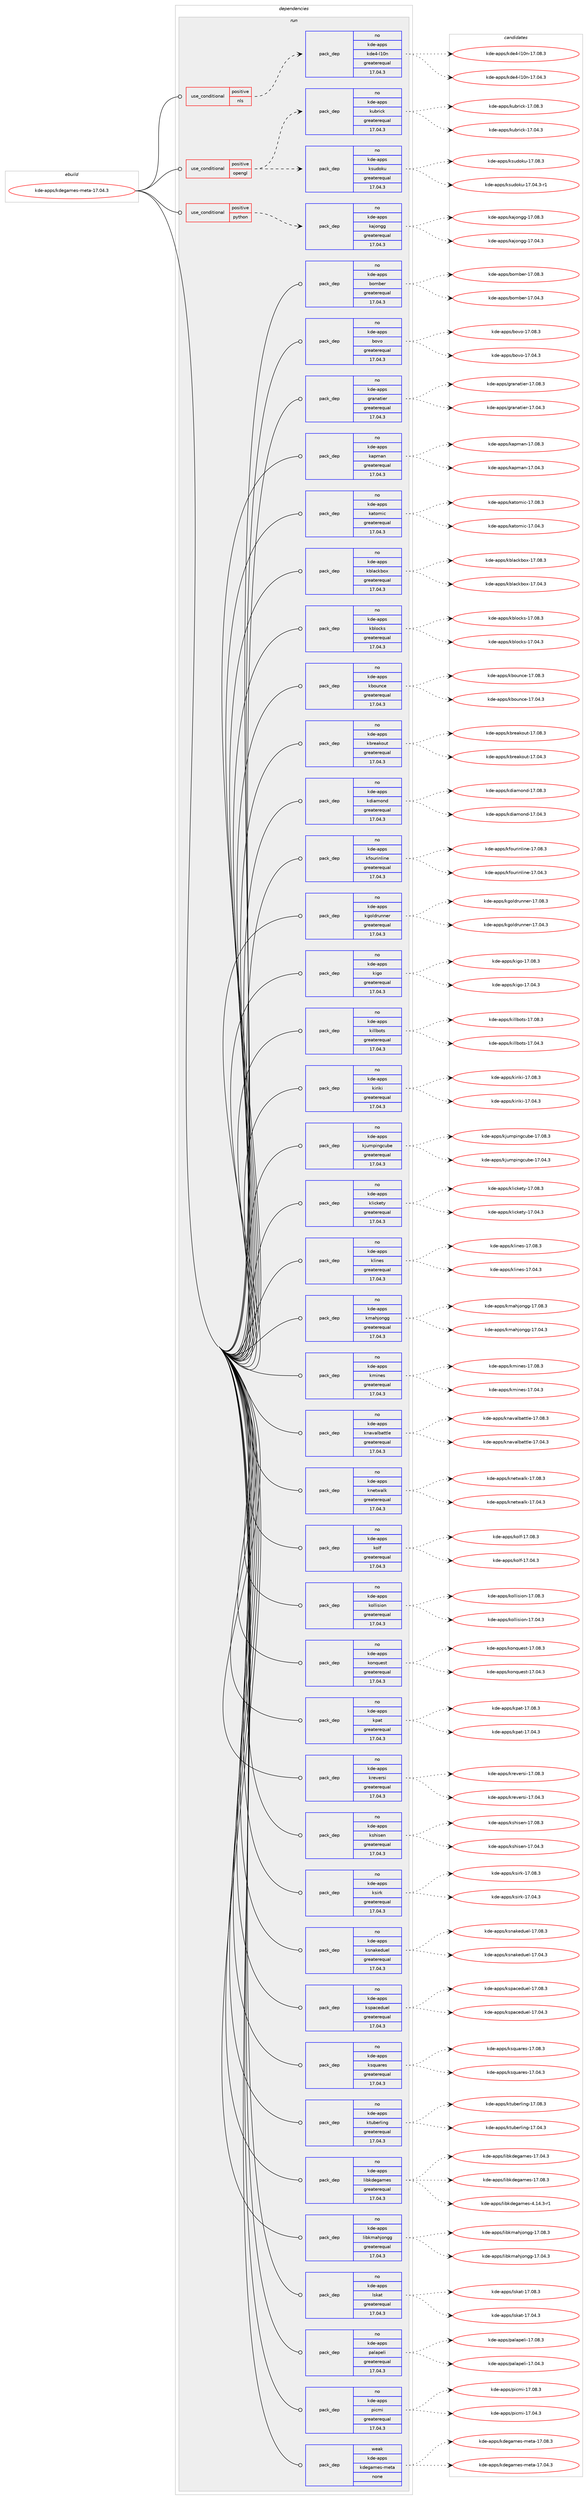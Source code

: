 digraph prolog {

# *************
# Graph options
# *************

newrank=true;
concentrate=true;
compound=true;
graph [rankdir=LR,fontname=Helvetica,fontsize=10,ranksep=1.5];#, ranksep=2.5, nodesep=0.2];
edge  [arrowhead=vee];
node  [fontname=Helvetica,fontsize=10];

# **********
# The ebuild
# **********

subgraph cluster_leftcol {
color=gray;
rank=same;
label=<<i>ebuild</i>>;
id [label="kde-apps/kdegames-meta-17.04.3", color=red, width=4, href="../kde-apps/kdegames-meta-17.04.3.svg"];
}

# ****************
# The dependencies
# ****************

subgraph cluster_midcol {
color=gray;
label=<<i>dependencies</i>>;
subgraph cluster_compile {
fillcolor="#eeeeee";
style=filled;
label=<<i>compile</i>>;
}
subgraph cluster_compileandrun {
fillcolor="#eeeeee";
style=filled;
label=<<i>compile and run</i>>;
}
subgraph cluster_run {
fillcolor="#eeeeee";
style=filled;
label=<<i>run</i>>;
subgraph cond82659 {
dependency318206 [label=<<TABLE BORDER="0" CELLBORDER="1" CELLSPACING="0" CELLPADDING="4"><TR><TD ROWSPAN="3" CELLPADDING="10">use_conditional</TD></TR><TR><TD>positive</TD></TR><TR><TD>nls</TD></TR></TABLE>>, shape=none, color=red];
subgraph pack230553 {
dependency318207 [label=<<TABLE BORDER="0" CELLBORDER="1" CELLSPACING="0" CELLPADDING="4" WIDTH="220"><TR><TD ROWSPAN="6" CELLPADDING="30">pack_dep</TD></TR><TR><TD WIDTH="110">no</TD></TR><TR><TD>kde-apps</TD></TR><TR><TD>kde4-l10n</TD></TR><TR><TD>greaterequal</TD></TR><TR><TD>17.04.3</TD></TR></TABLE>>, shape=none, color=blue];
}
dependency318206:e -> dependency318207:w [weight=20,style="dashed",arrowhead="vee"];
}
id:e -> dependency318206:w [weight=20,style="solid",arrowhead="odot"];
subgraph cond82660 {
dependency318208 [label=<<TABLE BORDER="0" CELLBORDER="1" CELLSPACING="0" CELLPADDING="4"><TR><TD ROWSPAN="3" CELLPADDING="10">use_conditional</TD></TR><TR><TD>positive</TD></TR><TR><TD>opengl</TD></TR></TABLE>>, shape=none, color=red];
subgraph pack230554 {
dependency318209 [label=<<TABLE BORDER="0" CELLBORDER="1" CELLSPACING="0" CELLPADDING="4" WIDTH="220"><TR><TD ROWSPAN="6" CELLPADDING="30">pack_dep</TD></TR><TR><TD WIDTH="110">no</TD></TR><TR><TD>kde-apps</TD></TR><TR><TD>ksudoku</TD></TR><TR><TD>greaterequal</TD></TR><TR><TD>17.04.3</TD></TR></TABLE>>, shape=none, color=blue];
}
dependency318208:e -> dependency318209:w [weight=20,style="dashed",arrowhead="vee"];
subgraph pack230555 {
dependency318210 [label=<<TABLE BORDER="0" CELLBORDER="1" CELLSPACING="0" CELLPADDING="4" WIDTH="220"><TR><TD ROWSPAN="6" CELLPADDING="30">pack_dep</TD></TR><TR><TD WIDTH="110">no</TD></TR><TR><TD>kde-apps</TD></TR><TR><TD>kubrick</TD></TR><TR><TD>greaterequal</TD></TR><TR><TD>17.04.3</TD></TR></TABLE>>, shape=none, color=blue];
}
dependency318208:e -> dependency318210:w [weight=20,style="dashed",arrowhead="vee"];
}
id:e -> dependency318208:w [weight=20,style="solid",arrowhead="odot"];
subgraph cond82661 {
dependency318211 [label=<<TABLE BORDER="0" CELLBORDER="1" CELLSPACING="0" CELLPADDING="4"><TR><TD ROWSPAN="3" CELLPADDING="10">use_conditional</TD></TR><TR><TD>positive</TD></TR><TR><TD>python</TD></TR></TABLE>>, shape=none, color=red];
subgraph pack230556 {
dependency318212 [label=<<TABLE BORDER="0" CELLBORDER="1" CELLSPACING="0" CELLPADDING="4" WIDTH="220"><TR><TD ROWSPAN="6" CELLPADDING="30">pack_dep</TD></TR><TR><TD WIDTH="110">no</TD></TR><TR><TD>kde-apps</TD></TR><TR><TD>kajongg</TD></TR><TR><TD>greaterequal</TD></TR><TR><TD>17.04.3</TD></TR></TABLE>>, shape=none, color=blue];
}
dependency318211:e -> dependency318212:w [weight=20,style="dashed",arrowhead="vee"];
}
id:e -> dependency318211:w [weight=20,style="solid",arrowhead="odot"];
subgraph pack230557 {
dependency318213 [label=<<TABLE BORDER="0" CELLBORDER="1" CELLSPACING="0" CELLPADDING="4" WIDTH="220"><TR><TD ROWSPAN="6" CELLPADDING="30">pack_dep</TD></TR><TR><TD WIDTH="110">no</TD></TR><TR><TD>kde-apps</TD></TR><TR><TD>bomber</TD></TR><TR><TD>greaterequal</TD></TR><TR><TD>17.04.3</TD></TR></TABLE>>, shape=none, color=blue];
}
id:e -> dependency318213:w [weight=20,style="solid",arrowhead="odot"];
subgraph pack230558 {
dependency318214 [label=<<TABLE BORDER="0" CELLBORDER="1" CELLSPACING="0" CELLPADDING="4" WIDTH="220"><TR><TD ROWSPAN="6" CELLPADDING="30">pack_dep</TD></TR><TR><TD WIDTH="110">no</TD></TR><TR><TD>kde-apps</TD></TR><TR><TD>bovo</TD></TR><TR><TD>greaterequal</TD></TR><TR><TD>17.04.3</TD></TR></TABLE>>, shape=none, color=blue];
}
id:e -> dependency318214:w [weight=20,style="solid",arrowhead="odot"];
subgraph pack230559 {
dependency318215 [label=<<TABLE BORDER="0" CELLBORDER="1" CELLSPACING="0" CELLPADDING="4" WIDTH="220"><TR><TD ROWSPAN="6" CELLPADDING="30">pack_dep</TD></TR><TR><TD WIDTH="110">no</TD></TR><TR><TD>kde-apps</TD></TR><TR><TD>granatier</TD></TR><TR><TD>greaterequal</TD></TR><TR><TD>17.04.3</TD></TR></TABLE>>, shape=none, color=blue];
}
id:e -> dependency318215:w [weight=20,style="solid",arrowhead="odot"];
subgraph pack230560 {
dependency318216 [label=<<TABLE BORDER="0" CELLBORDER="1" CELLSPACING="0" CELLPADDING="4" WIDTH="220"><TR><TD ROWSPAN="6" CELLPADDING="30">pack_dep</TD></TR><TR><TD WIDTH="110">no</TD></TR><TR><TD>kde-apps</TD></TR><TR><TD>kapman</TD></TR><TR><TD>greaterequal</TD></TR><TR><TD>17.04.3</TD></TR></TABLE>>, shape=none, color=blue];
}
id:e -> dependency318216:w [weight=20,style="solid",arrowhead="odot"];
subgraph pack230561 {
dependency318217 [label=<<TABLE BORDER="0" CELLBORDER="1" CELLSPACING="0" CELLPADDING="4" WIDTH="220"><TR><TD ROWSPAN="6" CELLPADDING="30">pack_dep</TD></TR><TR><TD WIDTH="110">no</TD></TR><TR><TD>kde-apps</TD></TR><TR><TD>katomic</TD></TR><TR><TD>greaterequal</TD></TR><TR><TD>17.04.3</TD></TR></TABLE>>, shape=none, color=blue];
}
id:e -> dependency318217:w [weight=20,style="solid",arrowhead="odot"];
subgraph pack230562 {
dependency318218 [label=<<TABLE BORDER="0" CELLBORDER="1" CELLSPACING="0" CELLPADDING="4" WIDTH="220"><TR><TD ROWSPAN="6" CELLPADDING="30">pack_dep</TD></TR><TR><TD WIDTH="110">no</TD></TR><TR><TD>kde-apps</TD></TR><TR><TD>kblackbox</TD></TR><TR><TD>greaterequal</TD></TR><TR><TD>17.04.3</TD></TR></TABLE>>, shape=none, color=blue];
}
id:e -> dependency318218:w [weight=20,style="solid",arrowhead="odot"];
subgraph pack230563 {
dependency318219 [label=<<TABLE BORDER="0" CELLBORDER="1" CELLSPACING="0" CELLPADDING="4" WIDTH="220"><TR><TD ROWSPAN="6" CELLPADDING="30">pack_dep</TD></TR><TR><TD WIDTH="110">no</TD></TR><TR><TD>kde-apps</TD></TR><TR><TD>kblocks</TD></TR><TR><TD>greaterequal</TD></TR><TR><TD>17.04.3</TD></TR></TABLE>>, shape=none, color=blue];
}
id:e -> dependency318219:w [weight=20,style="solid",arrowhead="odot"];
subgraph pack230564 {
dependency318220 [label=<<TABLE BORDER="0" CELLBORDER="1" CELLSPACING="0" CELLPADDING="4" WIDTH="220"><TR><TD ROWSPAN="6" CELLPADDING="30">pack_dep</TD></TR><TR><TD WIDTH="110">no</TD></TR><TR><TD>kde-apps</TD></TR><TR><TD>kbounce</TD></TR><TR><TD>greaterequal</TD></TR><TR><TD>17.04.3</TD></TR></TABLE>>, shape=none, color=blue];
}
id:e -> dependency318220:w [weight=20,style="solid",arrowhead="odot"];
subgraph pack230565 {
dependency318221 [label=<<TABLE BORDER="0" CELLBORDER="1" CELLSPACING="0" CELLPADDING="4" WIDTH="220"><TR><TD ROWSPAN="6" CELLPADDING="30">pack_dep</TD></TR><TR><TD WIDTH="110">no</TD></TR><TR><TD>kde-apps</TD></TR><TR><TD>kbreakout</TD></TR><TR><TD>greaterequal</TD></TR><TR><TD>17.04.3</TD></TR></TABLE>>, shape=none, color=blue];
}
id:e -> dependency318221:w [weight=20,style="solid",arrowhead="odot"];
subgraph pack230566 {
dependency318222 [label=<<TABLE BORDER="0" CELLBORDER="1" CELLSPACING="0" CELLPADDING="4" WIDTH="220"><TR><TD ROWSPAN="6" CELLPADDING="30">pack_dep</TD></TR><TR><TD WIDTH="110">no</TD></TR><TR><TD>kde-apps</TD></TR><TR><TD>kdiamond</TD></TR><TR><TD>greaterequal</TD></TR><TR><TD>17.04.3</TD></TR></TABLE>>, shape=none, color=blue];
}
id:e -> dependency318222:w [weight=20,style="solid",arrowhead="odot"];
subgraph pack230567 {
dependency318223 [label=<<TABLE BORDER="0" CELLBORDER="1" CELLSPACING="0" CELLPADDING="4" WIDTH="220"><TR><TD ROWSPAN="6" CELLPADDING="30">pack_dep</TD></TR><TR><TD WIDTH="110">no</TD></TR><TR><TD>kde-apps</TD></TR><TR><TD>kfourinline</TD></TR><TR><TD>greaterequal</TD></TR><TR><TD>17.04.3</TD></TR></TABLE>>, shape=none, color=blue];
}
id:e -> dependency318223:w [weight=20,style="solid",arrowhead="odot"];
subgraph pack230568 {
dependency318224 [label=<<TABLE BORDER="0" CELLBORDER="1" CELLSPACING="0" CELLPADDING="4" WIDTH="220"><TR><TD ROWSPAN="6" CELLPADDING="30">pack_dep</TD></TR><TR><TD WIDTH="110">no</TD></TR><TR><TD>kde-apps</TD></TR><TR><TD>kgoldrunner</TD></TR><TR><TD>greaterequal</TD></TR><TR><TD>17.04.3</TD></TR></TABLE>>, shape=none, color=blue];
}
id:e -> dependency318224:w [weight=20,style="solid",arrowhead="odot"];
subgraph pack230569 {
dependency318225 [label=<<TABLE BORDER="0" CELLBORDER="1" CELLSPACING="0" CELLPADDING="4" WIDTH="220"><TR><TD ROWSPAN="6" CELLPADDING="30">pack_dep</TD></TR><TR><TD WIDTH="110">no</TD></TR><TR><TD>kde-apps</TD></TR><TR><TD>kigo</TD></TR><TR><TD>greaterequal</TD></TR><TR><TD>17.04.3</TD></TR></TABLE>>, shape=none, color=blue];
}
id:e -> dependency318225:w [weight=20,style="solid",arrowhead="odot"];
subgraph pack230570 {
dependency318226 [label=<<TABLE BORDER="0" CELLBORDER="1" CELLSPACING="0" CELLPADDING="4" WIDTH="220"><TR><TD ROWSPAN="6" CELLPADDING="30">pack_dep</TD></TR><TR><TD WIDTH="110">no</TD></TR><TR><TD>kde-apps</TD></TR><TR><TD>killbots</TD></TR><TR><TD>greaterequal</TD></TR><TR><TD>17.04.3</TD></TR></TABLE>>, shape=none, color=blue];
}
id:e -> dependency318226:w [weight=20,style="solid",arrowhead="odot"];
subgraph pack230571 {
dependency318227 [label=<<TABLE BORDER="0" CELLBORDER="1" CELLSPACING="0" CELLPADDING="4" WIDTH="220"><TR><TD ROWSPAN="6" CELLPADDING="30">pack_dep</TD></TR><TR><TD WIDTH="110">no</TD></TR><TR><TD>kde-apps</TD></TR><TR><TD>kiriki</TD></TR><TR><TD>greaterequal</TD></TR><TR><TD>17.04.3</TD></TR></TABLE>>, shape=none, color=blue];
}
id:e -> dependency318227:w [weight=20,style="solid",arrowhead="odot"];
subgraph pack230572 {
dependency318228 [label=<<TABLE BORDER="0" CELLBORDER="1" CELLSPACING="0" CELLPADDING="4" WIDTH="220"><TR><TD ROWSPAN="6" CELLPADDING="30">pack_dep</TD></TR><TR><TD WIDTH="110">no</TD></TR><TR><TD>kde-apps</TD></TR><TR><TD>kjumpingcube</TD></TR><TR><TD>greaterequal</TD></TR><TR><TD>17.04.3</TD></TR></TABLE>>, shape=none, color=blue];
}
id:e -> dependency318228:w [weight=20,style="solid",arrowhead="odot"];
subgraph pack230573 {
dependency318229 [label=<<TABLE BORDER="0" CELLBORDER="1" CELLSPACING="0" CELLPADDING="4" WIDTH="220"><TR><TD ROWSPAN="6" CELLPADDING="30">pack_dep</TD></TR><TR><TD WIDTH="110">no</TD></TR><TR><TD>kde-apps</TD></TR><TR><TD>klickety</TD></TR><TR><TD>greaterequal</TD></TR><TR><TD>17.04.3</TD></TR></TABLE>>, shape=none, color=blue];
}
id:e -> dependency318229:w [weight=20,style="solid",arrowhead="odot"];
subgraph pack230574 {
dependency318230 [label=<<TABLE BORDER="0" CELLBORDER="1" CELLSPACING="0" CELLPADDING="4" WIDTH="220"><TR><TD ROWSPAN="6" CELLPADDING="30">pack_dep</TD></TR><TR><TD WIDTH="110">no</TD></TR><TR><TD>kde-apps</TD></TR><TR><TD>klines</TD></TR><TR><TD>greaterequal</TD></TR><TR><TD>17.04.3</TD></TR></TABLE>>, shape=none, color=blue];
}
id:e -> dependency318230:w [weight=20,style="solid",arrowhead="odot"];
subgraph pack230575 {
dependency318231 [label=<<TABLE BORDER="0" CELLBORDER="1" CELLSPACING="0" CELLPADDING="4" WIDTH="220"><TR><TD ROWSPAN="6" CELLPADDING="30">pack_dep</TD></TR><TR><TD WIDTH="110">no</TD></TR><TR><TD>kde-apps</TD></TR><TR><TD>kmahjongg</TD></TR><TR><TD>greaterequal</TD></TR><TR><TD>17.04.3</TD></TR></TABLE>>, shape=none, color=blue];
}
id:e -> dependency318231:w [weight=20,style="solid",arrowhead="odot"];
subgraph pack230576 {
dependency318232 [label=<<TABLE BORDER="0" CELLBORDER="1" CELLSPACING="0" CELLPADDING="4" WIDTH="220"><TR><TD ROWSPAN="6" CELLPADDING="30">pack_dep</TD></TR><TR><TD WIDTH="110">no</TD></TR><TR><TD>kde-apps</TD></TR><TR><TD>kmines</TD></TR><TR><TD>greaterequal</TD></TR><TR><TD>17.04.3</TD></TR></TABLE>>, shape=none, color=blue];
}
id:e -> dependency318232:w [weight=20,style="solid",arrowhead="odot"];
subgraph pack230577 {
dependency318233 [label=<<TABLE BORDER="0" CELLBORDER="1" CELLSPACING="0" CELLPADDING="4" WIDTH="220"><TR><TD ROWSPAN="6" CELLPADDING="30">pack_dep</TD></TR><TR><TD WIDTH="110">no</TD></TR><TR><TD>kde-apps</TD></TR><TR><TD>knavalbattle</TD></TR><TR><TD>greaterequal</TD></TR><TR><TD>17.04.3</TD></TR></TABLE>>, shape=none, color=blue];
}
id:e -> dependency318233:w [weight=20,style="solid",arrowhead="odot"];
subgraph pack230578 {
dependency318234 [label=<<TABLE BORDER="0" CELLBORDER="1" CELLSPACING="0" CELLPADDING="4" WIDTH="220"><TR><TD ROWSPAN="6" CELLPADDING="30">pack_dep</TD></TR><TR><TD WIDTH="110">no</TD></TR><TR><TD>kde-apps</TD></TR><TR><TD>knetwalk</TD></TR><TR><TD>greaterequal</TD></TR><TR><TD>17.04.3</TD></TR></TABLE>>, shape=none, color=blue];
}
id:e -> dependency318234:w [weight=20,style="solid",arrowhead="odot"];
subgraph pack230579 {
dependency318235 [label=<<TABLE BORDER="0" CELLBORDER="1" CELLSPACING="0" CELLPADDING="4" WIDTH="220"><TR><TD ROWSPAN="6" CELLPADDING="30">pack_dep</TD></TR><TR><TD WIDTH="110">no</TD></TR><TR><TD>kde-apps</TD></TR><TR><TD>kolf</TD></TR><TR><TD>greaterequal</TD></TR><TR><TD>17.04.3</TD></TR></TABLE>>, shape=none, color=blue];
}
id:e -> dependency318235:w [weight=20,style="solid",arrowhead="odot"];
subgraph pack230580 {
dependency318236 [label=<<TABLE BORDER="0" CELLBORDER="1" CELLSPACING="0" CELLPADDING="4" WIDTH="220"><TR><TD ROWSPAN="6" CELLPADDING="30">pack_dep</TD></TR><TR><TD WIDTH="110">no</TD></TR><TR><TD>kde-apps</TD></TR><TR><TD>kollision</TD></TR><TR><TD>greaterequal</TD></TR><TR><TD>17.04.3</TD></TR></TABLE>>, shape=none, color=blue];
}
id:e -> dependency318236:w [weight=20,style="solid",arrowhead="odot"];
subgraph pack230581 {
dependency318237 [label=<<TABLE BORDER="0" CELLBORDER="1" CELLSPACING="0" CELLPADDING="4" WIDTH="220"><TR><TD ROWSPAN="6" CELLPADDING="30">pack_dep</TD></TR><TR><TD WIDTH="110">no</TD></TR><TR><TD>kde-apps</TD></TR><TR><TD>konquest</TD></TR><TR><TD>greaterequal</TD></TR><TR><TD>17.04.3</TD></TR></TABLE>>, shape=none, color=blue];
}
id:e -> dependency318237:w [weight=20,style="solid",arrowhead="odot"];
subgraph pack230582 {
dependency318238 [label=<<TABLE BORDER="0" CELLBORDER="1" CELLSPACING="0" CELLPADDING="4" WIDTH="220"><TR><TD ROWSPAN="6" CELLPADDING="30">pack_dep</TD></TR><TR><TD WIDTH="110">no</TD></TR><TR><TD>kde-apps</TD></TR><TR><TD>kpat</TD></TR><TR><TD>greaterequal</TD></TR><TR><TD>17.04.3</TD></TR></TABLE>>, shape=none, color=blue];
}
id:e -> dependency318238:w [weight=20,style="solid",arrowhead="odot"];
subgraph pack230583 {
dependency318239 [label=<<TABLE BORDER="0" CELLBORDER="1" CELLSPACING="0" CELLPADDING="4" WIDTH="220"><TR><TD ROWSPAN="6" CELLPADDING="30">pack_dep</TD></TR><TR><TD WIDTH="110">no</TD></TR><TR><TD>kde-apps</TD></TR><TR><TD>kreversi</TD></TR><TR><TD>greaterequal</TD></TR><TR><TD>17.04.3</TD></TR></TABLE>>, shape=none, color=blue];
}
id:e -> dependency318239:w [weight=20,style="solid",arrowhead="odot"];
subgraph pack230584 {
dependency318240 [label=<<TABLE BORDER="0" CELLBORDER="1" CELLSPACING="0" CELLPADDING="4" WIDTH="220"><TR><TD ROWSPAN="6" CELLPADDING="30">pack_dep</TD></TR><TR><TD WIDTH="110">no</TD></TR><TR><TD>kde-apps</TD></TR><TR><TD>kshisen</TD></TR><TR><TD>greaterequal</TD></TR><TR><TD>17.04.3</TD></TR></TABLE>>, shape=none, color=blue];
}
id:e -> dependency318240:w [weight=20,style="solid",arrowhead="odot"];
subgraph pack230585 {
dependency318241 [label=<<TABLE BORDER="0" CELLBORDER="1" CELLSPACING="0" CELLPADDING="4" WIDTH="220"><TR><TD ROWSPAN="6" CELLPADDING="30">pack_dep</TD></TR><TR><TD WIDTH="110">no</TD></TR><TR><TD>kde-apps</TD></TR><TR><TD>ksirk</TD></TR><TR><TD>greaterequal</TD></TR><TR><TD>17.04.3</TD></TR></TABLE>>, shape=none, color=blue];
}
id:e -> dependency318241:w [weight=20,style="solid",arrowhead="odot"];
subgraph pack230586 {
dependency318242 [label=<<TABLE BORDER="0" CELLBORDER="1" CELLSPACING="0" CELLPADDING="4" WIDTH="220"><TR><TD ROWSPAN="6" CELLPADDING="30">pack_dep</TD></TR><TR><TD WIDTH="110">no</TD></TR><TR><TD>kde-apps</TD></TR><TR><TD>ksnakeduel</TD></TR><TR><TD>greaterequal</TD></TR><TR><TD>17.04.3</TD></TR></TABLE>>, shape=none, color=blue];
}
id:e -> dependency318242:w [weight=20,style="solid",arrowhead="odot"];
subgraph pack230587 {
dependency318243 [label=<<TABLE BORDER="0" CELLBORDER="1" CELLSPACING="0" CELLPADDING="4" WIDTH="220"><TR><TD ROWSPAN="6" CELLPADDING="30">pack_dep</TD></TR><TR><TD WIDTH="110">no</TD></TR><TR><TD>kde-apps</TD></TR><TR><TD>kspaceduel</TD></TR><TR><TD>greaterequal</TD></TR><TR><TD>17.04.3</TD></TR></TABLE>>, shape=none, color=blue];
}
id:e -> dependency318243:w [weight=20,style="solid",arrowhead="odot"];
subgraph pack230588 {
dependency318244 [label=<<TABLE BORDER="0" CELLBORDER="1" CELLSPACING="0" CELLPADDING="4" WIDTH="220"><TR><TD ROWSPAN="6" CELLPADDING="30">pack_dep</TD></TR><TR><TD WIDTH="110">no</TD></TR><TR><TD>kde-apps</TD></TR><TR><TD>ksquares</TD></TR><TR><TD>greaterequal</TD></TR><TR><TD>17.04.3</TD></TR></TABLE>>, shape=none, color=blue];
}
id:e -> dependency318244:w [weight=20,style="solid",arrowhead="odot"];
subgraph pack230589 {
dependency318245 [label=<<TABLE BORDER="0" CELLBORDER="1" CELLSPACING="0" CELLPADDING="4" WIDTH="220"><TR><TD ROWSPAN="6" CELLPADDING="30">pack_dep</TD></TR><TR><TD WIDTH="110">no</TD></TR><TR><TD>kde-apps</TD></TR><TR><TD>ktuberling</TD></TR><TR><TD>greaterequal</TD></TR><TR><TD>17.04.3</TD></TR></TABLE>>, shape=none, color=blue];
}
id:e -> dependency318245:w [weight=20,style="solid",arrowhead="odot"];
subgraph pack230590 {
dependency318246 [label=<<TABLE BORDER="0" CELLBORDER="1" CELLSPACING="0" CELLPADDING="4" WIDTH="220"><TR><TD ROWSPAN="6" CELLPADDING="30">pack_dep</TD></TR><TR><TD WIDTH="110">no</TD></TR><TR><TD>kde-apps</TD></TR><TR><TD>libkdegames</TD></TR><TR><TD>greaterequal</TD></TR><TR><TD>17.04.3</TD></TR></TABLE>>, shape=none, color=blue];
}
id:e -> dependency318246:w [weight=20,style="solid",arrowhead="odot"];
subgraph pack230591 {
dependency318247 [label=<<TABLE BORDER="0" CELLBORDER="1" CELLSPACING="0" CELLPADDING="4" WIDTH="220"><TR><TD ROWSPAN="6" CELLPADDING="30">pack_dep</TD></TR><TR><TD WIDTH="110">no</TD></TR><TR><TD>kde-apps</TD></TR><TR><TD>libkmahjongg</TD></TR><TR><TD>greaterequal</TD></TR><TR><TD>17.04.3</TD></TR></TABLE>>, shape=none, color=blue];
}
id:e -> dependency318247:w [weight=20,style="solid",arrowhead="odot"];
subgraph pack230592 {
dependency318248 [label=<<TABLE BORDER="0" CELLBORDER="1" CELLSPACING="0" CELLPADDING="4" WIDTH="220"><TR><TD ROWSPAN="6" CELLPADDING="30">pack_dep</TD></TR><TR><TD WIDTH="110">no</TD></TR><TR><TD>kde-apps</TD></TR><TR><TD>lskat</TD></TR><TR><TD>greaterequal</TD></TR><TR><TD>17.04.3</TD></TR></TABLE>>, shape=none, color=blue];
}
id:e -> dependency318248:w [weight=20,style="solid",arrowhead="odot"];
subgraph pack230593 {
dependency318249 [label=<<TABLE BORDER="0" CELLBORDER="1" CELLSPACING="0" CELLPADDING="4" WIDTH="220"><TR><TD ROWSPAN="6" CELLPADDING="30">pack_dep</TD></TR><TR><TD WIDTH="110">no</TD></TR><TR><TD>kde-apps</TD></TR><TR><TD>palapeli</TD></TR><TR><TD>greaterequal</TD></TR><TR><TD>17.04.3</TD></TR></TABLE>>, shape=none, color=blue];
}
id:e -> dependency318249:w [weight=20,style="solid",arrowhead="odot"];
subgraph pack230594 {
dependency318250 [label=<<TABLE BORDER="0" CELLBORDER="1" CELLSPACING="0" CELLPADDING="4" WIDTH="220"><TR><TD ROWSPAN="6" CELLPADDING="30">pack_dep</TD></TR><TR><TD WIDTH="110">no</TD></TR><TR><TD>kde-apps</TD></TR><TR><TD>picmi</TD></TR><TR><TD>greaterequal</TD></TR><TR><TD>17.04.3</TD></TR></TABLE>>, shape=none, color=blue];
}
id:e -> dependency318250:w [weight=20,style="solid",arrowhead="odot"];
subgraph pack230595 {
dependency318251 [label=<<TABLE BORDER="0" CELLBORDER="1" CELLSPACING="0" CELLPADDING="4" WIDTH="220"><TR><TD ROWSPAN="6" CELLPADDING="30">pack_dep</TD></TR><TR><TD WIDTH="110">weak</TD></TR><TR><TD>kde-apps</TD></TR><TR><TD>kdegames-meta</TD></TR><TR><TD>none</TD></TR><TR><TD></TD></TR></TABLE>>, shape=none, color=blue];
}
id:e -> dependency318251:w [weight=20,style="solid",arrowhead="odot"];
}
}

# **************
# The candidates
# **************

subgraph cluster_choices {
rank=same;
color=gray;
label=<<i>candidates</i>>;

subgraph choice230553 {
color=black;
nodesep=1;
choice107100101459711211211547107100101524510849481104549554648524651 [label="kde-apps/kde4-l10n-17.04.3", color=red, width=4,href="../kde-apps/kde4-l10n-17.04.3.svg"];
choice107100101459711211211547107100101524510849481104549554648564651 [label="kde-apps/kde4-l10n-17.08.3", color=red, width=4,href="../kde-apps/kde4-l10n-17.08.3.svg"];
dependency318207:e -> choice107100101459711211211547107100101524510849481104549554648524651:w [style=dotted,weight="100"];
dependency318207:e -> choice107100101459711211211547107100101524510849481104549554648564651:w [style=dotted,weight="100"];
}
subgraph choice230554 {
color=black;
nodesep=1;
choice10710010145971121121154710711511710011110711745495546485246514511449 [label="kde-apps/ksudoku-17.04.3-r1", color=red, width=4,href="../kde-apps/ksudoku-17.04.3-r1.svg"];
choice1071001014597112112115471071151171001111071174549554648564651 [label="kde-apps/ksudoku-17.08.3", color=red, width=4,href="../kde-apps/ksudoku-17.08.3.svg"];
dependency318209:e -> choice10710010145971121121154710711511710011110711745495546485246514511449:w [style=dotted,weight="100"];
dependency318209:e -> choice1071001014597112112115471071151171001111071174549554648564651:w [style=dotted,weight="100"];
}
subgraph choice230555 {
color=black;
nodesep=1;
choice10710010145971121121154710711798114105991074549554648524651 [label="kde-apps/kubrick-17.04.3", color=red, width=4,href="../kde-apps/kubrick-17.04.3.svg"];
choice10710010145971121121154710711798114105991074549554648564651 [label="kde-apps/kubrick-17.08.3", color=red, width=4,href="../kde-apps/kubrick-17.08.3.svg"];
dependency318210:e -> choice10710010145971121121154710711798114105991074549554648524651:w [style=dotted,weight="100"];
dependency318210:e -> choice10710010145971121121154710711798114105991074549554648564651:w [style=dotted,weight="100"];
}
subgraph choice230556 {
color=black;
nodesep=1;
choice107100101459711211211547107971061111101031034549554648524651 [label="kde-apps/kajongg-17.04.3", color=red, width=4,href="../kde-apps/kajongg-17.04.3.svg"];
choice107100101459711211211547107971061111101031034549554648564651 [label="kde-apps/kajongg-17.08.3", color=red, width=4,href="../kde-apps/kajongg-17.08.3.svg"];
dependency318212:e -> choice107100101459711211211547107971061111101031034549554648524651:w [style=dotted,weight="100"];
dependency318212:e -> choice107100101459711211211547107971061111101031034549554648564651:w [style=dotted,weight="100"];
}
subgraph choice230557 {
color=black;
nodesep=1;
choice10710010145971121121154798111109981011144549554648524651 [label="kde-apps/bomber-17.04.3", color=red, width=4,href="../kde-apps/bomber-17.04.3.svg"];
choice10710010145971121121154798111109981011144549554648564651 [label="kde-apps/bomber-17.08.3", color=red, width=4,href="../kde-apps/bomber-17.08.3.svg"];
dependency318213:e -> choice10710010145971121121154798111109981011144549554648524651:w [style=dotted,weight="100"];
dependency318213:e -> choice10710010145971121121154798111109981011144549554648564651:w [style=dotted,weight="100"];
}
subgraph choice230558 {
color=black;
nodesep=1;
choice107100101459711211211547981111181114549554648524651 [label="kde-apps/bovo-17.04.3", color=red, width=4,href="../kde-apps/bovo-17.04.3.svg"];
choice107100101459711211211547981111181114549554648564651 [label="kde-apps/bovo-17.08.3", color=red, width=4,href="../kde-apps/bovo-17.08.3.svg"];
dependency318214:e -> choice107100101459711211211547981111181114549554648524651:w [style=dotted,weight="100"];
dependency318214:e -> choice107100101459711211211547981111181114549554648564651:w [style=dotted,weight="100"];
}
subgraph choice230559 {
color=black;
nodesep=1;
choice10710010145971121121154710311497110971161051011144549554648524651 [label="kde-apps/granatier-17.04.3", color=red, width=4,href="../kde-apps/granatier-17.04.3.svg"];
choice10710010145971121121154710311497110971161051011144549554648564651 [label="kde-apps/granatier-17.08.3", color=red, width=4,href="../kde-apps/granatier-17.08.3.svg"];
dependency318215:e -> choice10710010145971121121154710311497110971161051011144549554648524651:w [style=dotted,weight="100"];
dependency318215:e -> choice10710010145971121121154710311497110971161051011144549554648564651:w [style=dotted,weight="100"];
}
subgraph choice230560 {
color=black;
nodesep=1;
choice10710010145971121121154710797112109971104549554648524651 [label="kde-apps/kapman-17.04.3", color=red, width=4,href="../kde-apps/kapman-17.04.3.svg"];
choice10710010145971121121154710797112109971104549554648564651 [label="kde-apps/kapman-17.08.3", color=red, width=4,href="../kde-apps/kapman-17.08.3.svg"];
dependency318216:e -> choice10710010145971121121154710797112109971104549554648524651:w [style=dotted,weight="100"];
dependency318216:e -> choice10710010145971121121154710797112109971104549554648564651:w [style=dotted,weight="100"];
}
subgraph choice230561 {
color=black;
nodesep=1;
choice10710010145971121121154710797116111109105994549554648524651 [label="kde-apps/katomic-17.04.3", color=red, width=4,href="../kde-apps/katomic-17.04.3.svg"];
choice10710010145971121121154710797116111109105994549554648564651 [label="kde-apps/katomic-17.08.3", color=red, width=4,href="../kde-apps/katomic-17.08.3.svg"];
dependency318217:e -> choice10710010145971121121154710797116111109105994549554648524651:w [style=dotted,weight="100"];
dependency318217:e -> choice10710010145971121121154710797116111109105994549554648564651:w [style=dotted,weight="100"];
}
subgraph choice230562 {
color=black;
nodesep=1;
choice107100101459711211211547107981089799107981111204549554648524651 [label="kde-apps/kblackbox-17.04.3", color=red, width=4,href="../kde-apps/kblackbox-17.04.3.svg"];
choice107100101459711211211547107981089799107981111204549554648564651 [label="kde-apps/kblackbox-17.08.3", color=red, width=4,href="../kde-apps/kblackbox-17.08.3.svg"];
dependency318218:e -> choice107100101459711211211547107981089799107981111204549554648524651:w [style=dotted,weight="100"];
dependency318218:e -> choice107100101459711211211547107981089799107981111204549554648564651:w [style=dotted,weight="100"];
}
subgraph choice230563 {
color=black;
nodesep=1;
choice10710010145971121121154710798108111991071154549554648524651 [label="kde-apps/kblocks-17.04.3", color=red, width=4,href="../kde-apps/kblocks-17.04.3.svg"];
choice10710010145971121121154710798108111991071154549554648564651 [label="kde-apps/kblocks-17.08.3", color=red, width=4,href="../kde-apps/kblocks-17.08.3.svg"];
dependency318219:e -> choice10710010145971121121154710798108111991071154549554648524651:w [style=dotted,weight="100"];
dependency318219:e -> choice10710010145971121121154710798108111991071154549554648564651:w [style=dotted,weight="100"];
}
subgraph choice230564 {
color=black;
nodesep=1;
choice10710010145971121121154710798111117110991014549554648524651 [label="kde-apps/kbounce-17.04.3", color=red, width=4,href="../kde-apps/kbounce-17.04.3.svg"];
choice10710010145971121121154710798111117110991014549554648564651 [label="kde-apps/kbounce-17.08.3", color=red, width=4,href="../kde-apps/kbounce-17.08.3.svg"];
dependency318220:e -> choice10710010145971121121154710798111117110991014549554648524651:w [style=dotted,weight="100"];
dependency318220:e -> choice10710010145971121121154710798111117110991014549554648564651:w [style=dotted,weight="100"];
}
subgraph choice230565 {
color=black;
nodesep=1;
choice10710010145971121121154710798114101971071111171164549554648524651 [label="kde-apps/kbreakout-17.04.3", color=red, width=4,href="../kde-apps/kbreakout-17.04.3.svg"];
choice10710010145971121121154710798114101971071111171164549554648564651 [label="kde-apps/kbreakout-17.08.3", color=red, width=4,href="../kde-apps/kbreakout-17.08.3.svg"];
dependency318221:e -> choice10710010145971121121154710798114101971071111171164549554648524651:w [style=dotted,weight="100"];
dependency318221:e -> choice10710010145971121121154710798114101971071111171164549554648564651:w [style=dotted,weight="100"];
}
subgraph choice230566 {
color=black;
nodesep=1;
choice107100101459711211211547107100105971091111101004549554648524651 [label="kde-apps/kdiamond-17.04.3", color=red, width=4,href="../kde-apps/kdiamond-17.04.3.svg"];
choice107100101459711211211547107100105971091111101004549554648564651 [label="kde-apps/kdiamond-17.08.3", color=red, width=4,href="../kde-apps/kdiamond-17.08.3.svg"];
dependency318222:e -> choice107100101459711211211547107100105971091111101004549554648524651:w [style=dotted,weight="100"];
dependency318222:e -> choice107100101459711211211547107100105971091111101004549554648564651:w [style=dotted,weight="100"];
}
subgraph choice230567 {
color=black;
nodesep=1;
choice1071001014597112112115471071021111171141051101081051101014549554648524651 [label="kde-apps/kfourinline-17.04.3", color=red, width=4,href="../kde-apps/kfourinline-17.04.3.svg"];
choice1071001014597112112115471071021111171141051101081051101014549554648564651 [label="kde-apps/kfourinline-17.08.3", color=red, width=4,href="../kde-apps/kfourinline-17.08.3.svg"];
dependency318223:e -> choice1071001014597112112115471071021111171141051101081051101014549554648524651:w [style=dotted,weight="100"];
dependency318223:e -> choice1071001014597112112115471071021111171141051101081051101014549554648564651:w [style=dotted,weight="100"];
}
subgraph choice230568 {
color=black;
nodesep=1;
choice1071001014597112112115471071031111081001141171101101011144549554648524651 [label="kde-apps/kgoldrunner-17.04.3", color=red, width=4,href="../kde-apps/kgoldrunner-17.04.3.svg"];
choice1071001014597112112115471071031111081001141171101101011144549554648564651 [label="kde-apps/kgoldrunner-17.08.3", color=red, width=4,href="../kde-apps/kgoldrunner-17.08.3.svg"];
dependency318224:e -> choice1071001014597112112115471071031111081001141171101101011144549554648524651:w [style=dotted,weight="100"];
dependency318224:e -> choice1071001014597112112115471071031111081001141171101101011144549554648564651:w [style=dotted,weight="100"];
}
subgraph choice230569 {
color=black;
nodesep=1;
choice1071001014597112112115471071051031114549554648524651 [label="kde-apps/kigo-17.04.3", color=red, width=4,href="../kde-apps/kigo-17.04.3.svg"];
choice1071001014597112112115471071051031114549554648564651 [label="kde-apps/kigo-17.08.3", color=red, width=4,href="../kde-apps/kigo-17.08.3.svg"];
dependency318225:e -> choice1071001014597112112115471071051031114549554648524651:w [style=dotted,weight="100"];
dependency318225:e -> choice1071001014597112112115471071051031114549554648564651:w [style=dotted,weight="100"];
}
subgraph choice230570 {
color=black;
nodesep=1;
choice107100101459711211211547107105108108981111161154549554648524651 [label="kde-apps/killbots-17.04.3", color=red, width=4,href="../kde-apps/killbots-17.04.3.svg"];
choice107100101459711211211547107105108108981111161154549554648564651 [label="kde-apps/killbots-17.08.3", color=red, width=4,href="../kde-apps/killbots-17.08.3.svg"];
dependency318226:e -> choice107100101459711211211547107105108108981111161154549554648524651:w [style=dotted,weight="100"];
dependency318226:e -> choice107100101459711211211547107105108108981111161154549554648564651:w [style=dotted,weight="100"];
}
subgraph choice230571 {
color=black;
nodesep=1;
choice1071001014597112112115471071051141051071054549554648524651 [label="kde-apps/kiriki-17.04.3", color=red, width=4,href="../kde-apps/kiriki-17.04.3.svg"];
choice1071001014597112112115471071051141051071054549554648564651 [label="kde-apps/kiriki-17.08.3", color=red, width=4,href="../kde-apps/kiriki-17.08.3.svg"];
dependency318227:e -> choice1071001014597112112115471071051141051071054549554648524651:w [style=dotted,weight="100"];
dependency318227:e -> choice1071001014597112112115471071051141051071054549554648564651:w [style=dotted,weight="100"];
}
subgraph choice230572 {
color=black;
nodesep=1;
choice10710010145971121121154710710611710911210511010399117981014549554648524651 [label="kde-apps/kjumpingcube-17.04.3", color=red, width=4,href="../kde-apps/kjumpingcube-17.04.3.svg"];
choice10710010145971121121154710710611710911210511010399117981014549554648564651 [label="kde-apps/kjumpingcube-17.08.3", color=red, width=4,href="../kde-apps/kjumpingcube-17.08.3.svg"];
dependency318228:e -> choice10710010145971121121154710710611710911210511010399117981014549554648524651:w [style=dotted,weight="100"];
dependency318228:e -> choice10710010145971121121154710710611710911210511010399117981014549554648564651:w [style=dotted,weight="100"];
}
subgraph choice230573 {
color=black;
nodesep=1;
choice107100101459711211211547107108105991071011161214549554648524651 [label="kde-apps/klickety-17.04.3", color=red, width=4,href="../kde-apps/klickety-17.04.3.svg"];
choice107100101459711211211547107108105991071011161214549554648564651 [label="kde-apps/klickety-17.08.3", color=red, width=4,href="../kde-apps/klickety-17.08.3.svg"];
dependency318229:e -> choice107100101459711211211547107108105991071011161214549554648524651:w [style=dotted,weight="100"];
dependency318229:e -> choice107100101459711211211547107108105991071011161214549554648564651:w [style=dotted,weight="100"];
}
subgraph choice230574 {
color=black;
nodesep=1;
choice1071001014597112112115471071081051101011154549554648524651 [label="kde-apps/klines-17.04.3", color=red, width=4,href="../kde-apps/klines-17.04.3.svg"];
choice1071001014597112112115471071081051101011154549554648564651 [label="kde-apps/klines-17.08.3", color=red, width=4,href="../kde-apps/klines-17.08.3.svg"];
dependency318230:e -> choice1071001014597112112115471071081051101011154549554648524651:w [style=dotted,weight="100"];
dependency318230:e -> choice1071001014597112112115471071081051101011154549554648564651:w [style=dotted,weight="100"];
}
subgraph choice230575 {
color=black;
nodesep=1;
choice107100101459711211211547107109971041061111101031034549554648524651 [label="kde-apps/kmahjongg-17.04.3", color=red, width=4,href="../kde-apps/kmahjongg-17.04.3.svg"];
choice107100101459711211211547107109971041061111101031034549554648564651 [label="kde-apps/kmahjongg-17.08.3", color=red, width=4,href="../kde-apps/kmahjongg-17.08.3.svg"];
dependency318231:e -> choice107100101459711211211547107109971041061111101031034549554648524651:w [style=dotted,weight="100"];
dependency318231:e -> choice107100101459711211211547107109971041061111101031034549554648564651:w [style=dotted,weight="100"];
}
subgraph choice230576 {
color=black;
nodesep=1;
choice1071001014597112112115471071091051101011154549554648524651 [label="kde-apps/kmines-17.04.3", color=red, width=4,href="../kde-apps/kmines-17.04.3.svg"];
choice1071001014597112112115471071091051101011154549554648564651 [label="kde-apps/kmines-17.08.3", color=red, width=4,href="../kde-apps/kmines-17.08.3.svg"];
dependency318232:e -> choice1071001014597112112115471071091051101011154549554648524651:w [style=dotted,weight="100"];
dependency318232:e -> choice1071001014597112112115471071091051101011154549554648564651:w [style=dotted,weight="100"];
}
subgraph choice230577 {
color=black;
nodesep=1;
choice107100101459711211211547107110971189710898971161161081014549554648524651 [label="kde-apps/knavalbattle-17.04.3", color=red, width=4,href="../kde-apps/knavalbattle-17.04.3.svg"];
choice107100101459711211211547107110971189710898971161161081014549554648564651 [label="kde-apps/knavalbattle-17.08.3", color=red, width=4,href="../kde-apps/knavalbattle-17.08.3.svg"];
dependency318233:e -> choice107100101459711211211547107110971189710898971161161081014549554648524651:w [style=dotted,weight="100"];
dependency318233:e -> choice107100101459711211211547107110971189710898971161161081014549554648564651:w [style=dotted,weight="100"];
}
subgraph choice230578 {
color=black;
nodesep=1;
choice107100101459711211211547107110101116119971081074549554648524651 [label="kde-apps/knetwalk-17.04.3", color=red, width=4,href="../kde-apps/knetwalk-17.04.3.svg"];
choice107100101459711211211547107110101116119971081074549554648564651 [label="kde-apps/knetwalk-17.08.3", color=red, width=4,href="../kde-apps/knetwalk-17.08.3.svg"];
dependency318234:e -> choice107100101459711211211547107110101116119971081074549554648524651:w [style=dotted,weight="100"];
dependency318234:e -> choice107100101459711211211547107110101116119971081074549554648564651:w [style=dotted,weight="100"];
}
subgraph choice230579 {
color=black;
nodesep=1;
choice1071001014597112112115471071111081024549554648524651 [label="kde-apps/kolf-17.04.3", color=red, width=4,href="../kde-apps/kolf-17.04.3.svg"];
choice1071001014597112112115471071111081024549554648564651 [label="kde-apps/kolf-17.08.3", color=red, width=4,href="../kde-apps/kolf-17.08.3.svg"];
dependency318235:e -> choice1071001014597112112115471071111081024549554648524651:w [style=dotted,weight="100"];
dependency318235:e -> choice1071001014597112112115471071111081024549554648564651:w [style=dotted,weight="100"];
}
subgraph choice230580 {
color=black;
nodesep=1;
choice1071001014597112112115471071111081081051151051111104549554648524651 [label="kde-apps/kollision-17.04.3", color=red, width=4,href="../kde-apps/kollision-17.04.3.svg"];
choice1071001014597112112115471071111081081051151051111104549554648564651 [label="kde-apps/kollision-17.08.3", color=red, width=4,href="../kde-apps/kollision-17.08.3.svg"];
dependency318236:e -> choice1071001014597112112115471071111081081051151051111104549554648524651:w [style=dotted,weight="100"];
dependency318236:e -> choice1071001014597112112115471071111081081051151051111104549554648564651:w [style=dotted,weight="100"];
}
subgraph choice230581 {
color=black;
nodesep=1;
choice1071001014597112112115471071111101131171011151164549554648524651 [label="kde-apps/konquest-17.04.3", color=red, width=4,href="../kde-apps/konquest-17.04.3.svg"];
choice1071001014597112112115471071111101131171011151164549554648564651 [label="kde-apps/konquest-17.08.3", color=red, width=4,href="../kde-apps/konquest-17.08.3.svg"];
dependency318237:e -> choice1071001014597112112115471071111101131171011151164549554648524651:w [style=dotted,weight="100"];
dependency318237:e -> choice1071001014597112112115471071111101131171011151164549554648564651:w [style=dotted,weight="100"];
}
subgraph choice230582 {
color=black;
nodesep=1;
choice107100101459711211211547107112971164549554648524651 [label="kde-apps/kpat-17.04.3", color=red, width=4,href="../kde-apps/kpat-17.04.3.svg"];
choice107100101459711211211547107112971164549554648564651 [label="kde-apps/kpat-17.08.3", color=red, width=4,href="../kde-apps/kpat-17.08.3.svg"];
dependency318238:e -> choice107100101459711211211547107112971164549554648524651:w [style=dotted,weight="100"];
dependency318238:e -> choice107100101459711211211547107112971164549554648564651:w [style=dotted,weight="100"];
}
subgraph choice230583 {
color=black;
nodesep=1;
choice1071001014597112112115471071141011181011141151054549554648524651 [label="kde-apps/kreversi-17.04.3", color=red, width=4,href="../kde-apps/kreversi-17.04.3.svg"];
choice1071001014597112112115471071141011181011141151054549554648564651 [label="kde-apps/kreversi-17.08.3", color=red, width=4,href="../kde-apps/kreversi-17.08.3.svg"];
dependency318239:e -> choice1071001014597112112115471071141011181011141151054549554648524651:w [style=dotted,weight="100"];
dependency318239:e -> choice1071001014597112112115471071141011181011141151054549554648564651:w [style=dotted,weight="100"];
}
subgraph choice230584 {
color=black;
nodesep=1;
choice1071001014597112112115471071151041051151011104549554648524651 [label="kde-apps/kshisen-17.04.3", color=red, width=4,href="../kde-apps/kshisen-17.04.3.svg"];
choice1071001014597112112115471071151041051151011104549554648564651 [label="kde-apps/kshisen-17.08.3", color=red, width=4,href="../kde-apps/kshisen-17.08.3.svg"];
dependency318240:e -> choice1071001014597112112115471071151041051151011104549554648524651:w [style=dotted,weight="100"];
dependency318240:e -> choice1071001014597112112115471071151041051151011104549554648564651:w [style=dotted,weight="100"];
}
subgraph choice230585 {
color=black;
nodesep=1;
choice1071001014597112112115471071151051141074549554648524651 [label="kde-apps/ksirk-17.04.3", color=red, width=4,href="../kde-apps/ksirk-17.04.3.svg"];
choice1071001014597112112115471071151051141074549554648564651 [label="kde-apps/ksirk-17.08.3", color=red, width=4,href="../kde-apps/ksirk-17.08.3.svg"];
dependency318241:e -> choice1071001014597112112115471071151051141074549554648524651:w [style=dotted,weight="100"];
dependency318241:e -> choice1071001014597112112115471071151051141074549554648564651:w [style=dotted,weight="100"];
}
subgraph choice230586 {
color=black;
nodesep=1;
choice107100101459711211211547107115110971071011001171011084549554648524651 [label="kde-apps/ksnakeduel-17.04.3", color=red, width=4,href="../kde-apps/ksnakeduel-17.04.3.svg"];
choice107100101459711211211547107115110971071011001171011084549554648564651 [label="kde-apps/ksnakeduel-17.08.3", color=red, width=4,href="../kde-apps/ksnakeduel-17.08.3.svg"];
dependency318242:e -> choice107100101459711211211547107115110971071011001171011084549554648524651:w [style=dotted,weight="100"];
dependency318242:e -> choice107100101459711211211547107115110971071011001171011084549554648564651:w [style=dotted,weight="100"];
}
subgraph choice230587 {
color=black;
nodesep=1;
choice10710010145971121121154710711511297991011001171011084549554648524651 [label="kde-apps/kspaceduel-17.04.3", color=red, width=4,href="../kde-apps/kspaceduel-17.04.3.svg"];
choice10710010145971121121154710711511297991011001171011084549554648564651 [label="kde-apps/kspaceduel-17.08.3", color=red, width=4,href="../kde-apps/kspaceduel-17.08.3.svg"];
dependency318243:e -> choice10710010145971121121154710711511297991011001171011084549554648524651:w [style=dotted,weight="100"];
dependency318243:e -> choice10710010145971121121154710711511297991011001171011084549554648564651:w [style=dotted,weight="100"];
}
subgraph choice230588 {
color=black;
nodesep=1;
choice107100101459711211211547107115113117971141011154549554648524651 [label="kde-apps/ksquares-17.04.3", color=red, width=4,href="../kde-apps/ksquares-17.04.3.svg"];
choice107100101459711211211547107115113117971141011154549554648564651 [label="kde-apps/ksquares-17.08.3", color=red, width=4,href="../kde-apps/ksquares-17.08.3.svg"];
dependency318244:e -> choice107100101459711211211547107115113117971141011154549554648524651:w [style=dotted,weight="100"];
dependency318244:e -> choice107100101459711211211547107115113117971141011154549554648564651:w [style=dotted,weight="100"];
}
subgraph choice230589 {
color=black;
nodesep=1;
choice107100101459711211211547107116117981011141081051101034549554648524651 [label="kde-apps/ktuberling-17.04.3", color=red, width=4,href="../kde-apps/ktuberling-17.04.3.svg"];
choice107100101459711211211547107116117981011141081051101034549554648564651 [label="kde-apps/ktuberling-17.08.3", color=red, width=4,href="../kde-apps/ktuberling-17.08.3.svg"];
dependency318245:e -> choice107100101459711211211547107116117981011141081051101034549554648524651:w [style=dotted,weight="100"];
dependency318245:e -> choice107100101459711211211547107116117981011141081051101034549554648564651:w [style=dotted,weight="100"];
}
subgraph choice230590 {
color=black;
nodesep=1;
choice10710010145971121121154710810598107100101103971091011154549554648524651 [label="kde-apps/libkdegames-17.04.3", color=red, width=4,href="../kde-apps/libkdegames-17.04.3.svg"];
choice10710010145971121121154710810598107100101103971091011154549554648564651 [label="kde-apps/libkdegames-17.08.3", color=red, width=4,href="../kde-apps/libkdegames-17.08.3.svg"];
choice1071001014597112112115471081059810710010110397109101115455246495246514511449 [label="kde-apps/libkdegames-4.14.3-r1", color=red, width=4,href="../kde-apps/libkdegames-4.14.3-r1.svg"];
dependency318246:e -> choice10710010145971121121154710810598107100101103971091011154549554648524651:w [style=dotted,weight="100"];
dependency318246:e -> choice10710010145971121121154710810598107100101103971091011154549554648564651:w [style=dotted,weight="100"];
dependency318246:e -> choice1071001014597112112115471081059810710010110397109101115455246495246514511449:w [style=dotted,weight="100"];
}
subgraph choice230591 {
color=black;
nodesep=1;
choice10710010145971121121154710810598107109971041061111101031034549554648524651 [label="kde-apps/libkmahjongg-17.04.3", color=red, width=4,href="../kde-apps/libkmahjongg-17.04.3.svg"];
choice10710010145971121121154710810598107109971041061111101031034549554648564651 [label="kde-apps/libkmahjongg-17.08.3", color=red, width=4,href="../kde-apps/libkmahjongg-17.08.3.svg"];
dependency318247:e -> choice10710010145971121121154710810598107109971041061111101031034549554648524651:w [style=dotted,weight="100"];
dependency318247:e -> choice10710010145971121121154710810598107109971041061111101031034549554648564651:w [style=dotted,weight="100"];
}
subgraph choice230592 {
color=black;
nodesep=1;
choice107100101459711211211547108115107971164549554648524651 [label="kde-apps/lskat-17.04.3", color=red, width=4,href="../kde-apps/lskat-17.04.3.svg"];
choice107100101459711211211547108115107971164549554648564651 [label="kde-apps/lskat-17.08.3", color=red, width=4,href="../kde-apps/lskat-17.08.3.svg"];
dependency318248:e -> choice107100101459711211211547108115107971164549554648524651:w [style=dotted,weight="100"];
dependency318248:e -> choice107100101459711211211547108115107971164549554648564651:w [style=dotted,weight="100"];
}
subgraph choice230593 {
color=black;
nodesep=1;
choice10710010145971121121154711297108971121011081054549554648524651 [label="kde-apps/palapeli-17.04.3", color=red, width=4,href="../kde-apps/palapeli-17.04.3.svg"];
choice10710010145971121121154711297108971121011081054549554648564651 [label="kde-apps/palapeli-17.08.3", color=red, width=4,href="../kde-apps/palapeli-17.08.3.svg"];
dependency318249:e -> choice10710010145971121121154711297108971121011081054549554648524651:w [style=dotted,weight="100"];
dependency318249:e -> choice10710010145971121121154711297108971121011081054549554648564651:w [style=dotted,weight="100"];
}
subgraph choice230594 {
color=black;
nodesep=1;
choice107100101459711211211547112105991091054549554648524651 [label="kde-apps/picmi-17.04.3", color=red, width=4,href="../kde-apps/picmi-17.04.3.svg"];
choice107100101459711211211547112105991091054549554648564651 [label="kde-apps/picmi-17.08.3", color=red, width=4,href="../kde-apps/picmi-17.08.3.svg"];
dependency318250:e -> choice107100101459711211211547112105991091054549554648524651:w [style=dotted,weight="100"];
dependency318250:e -> choice107100101459711211211547112105991091054549554648564651:w [style=dotted,weight="100"];
}
subgraph choice230595 {
color=black;
nodesep=1;
choice1071001014597112112115471071001011039710910111545109101116974549554648524651 [label="kde-apps/kdegames-meta-17.04.3", color=red, width=4,href="../kde-apps/kdegames-meta-17.04.3.svg"];
choice1071001014597112112115471071001011039710910111545109101116974549554648564651 [label="kde-apps/kdegames-meta-17.08.3", color=red, width=4,href="../kde-apps/kdegames-meta-17.08.3.svg"];
dependency318251:e -> choice1071001014597112112115471071001011039710910111545109101116974549554648524651:w [style=dotted,weight="100"];
dependency318251:e -> choice1071001014597112112115471071001011039710910111545109101116974549554648564651:w [style=dotted,weight="100"];
}
}

}
